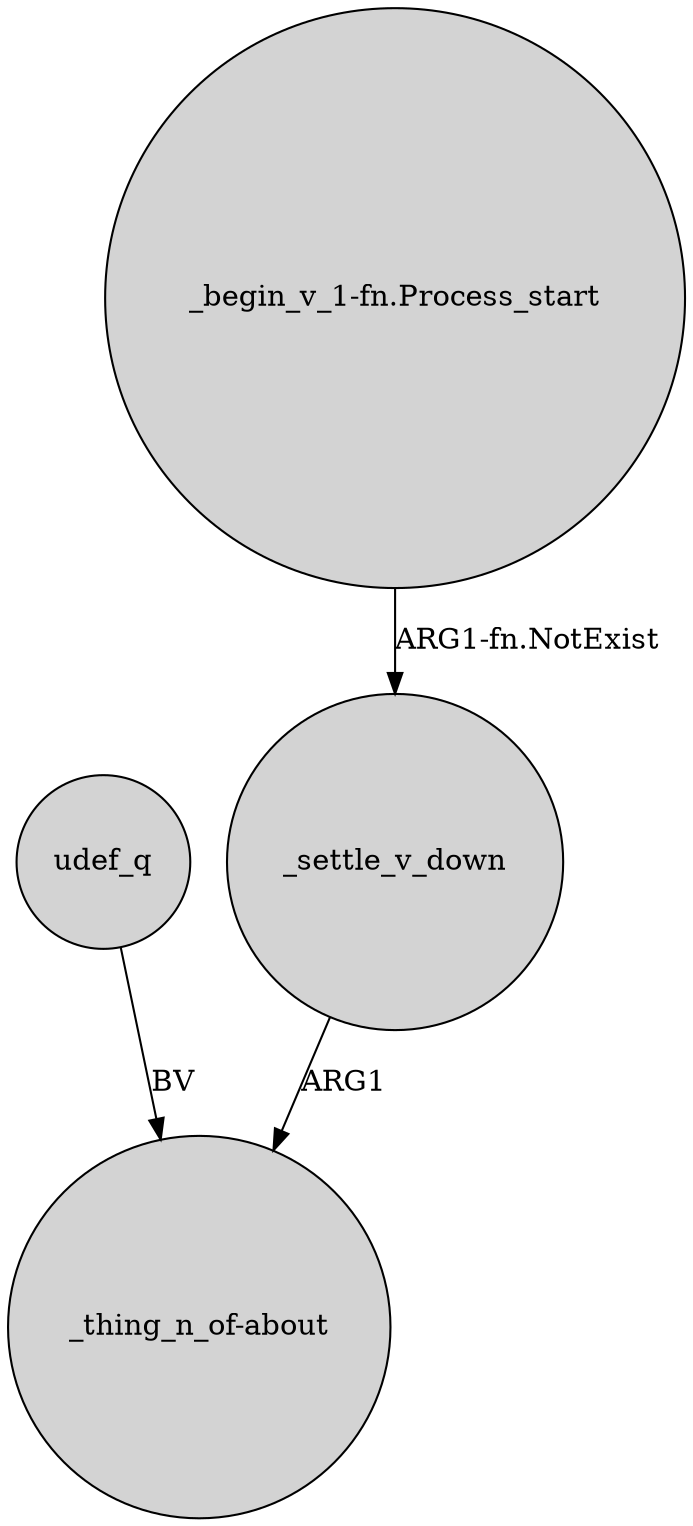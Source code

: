 digraph {
	node [shape=circle style=filled]
	udef_q -> "_thing_n_of-about" [label=BV]
	_settle_v_down -> "_thing_n_of-about" [label=ARG1]
	"_begin_v_1-fn.Process_start" -> _settle_v_down [label="ARG1-fn.NotExist"]
}
